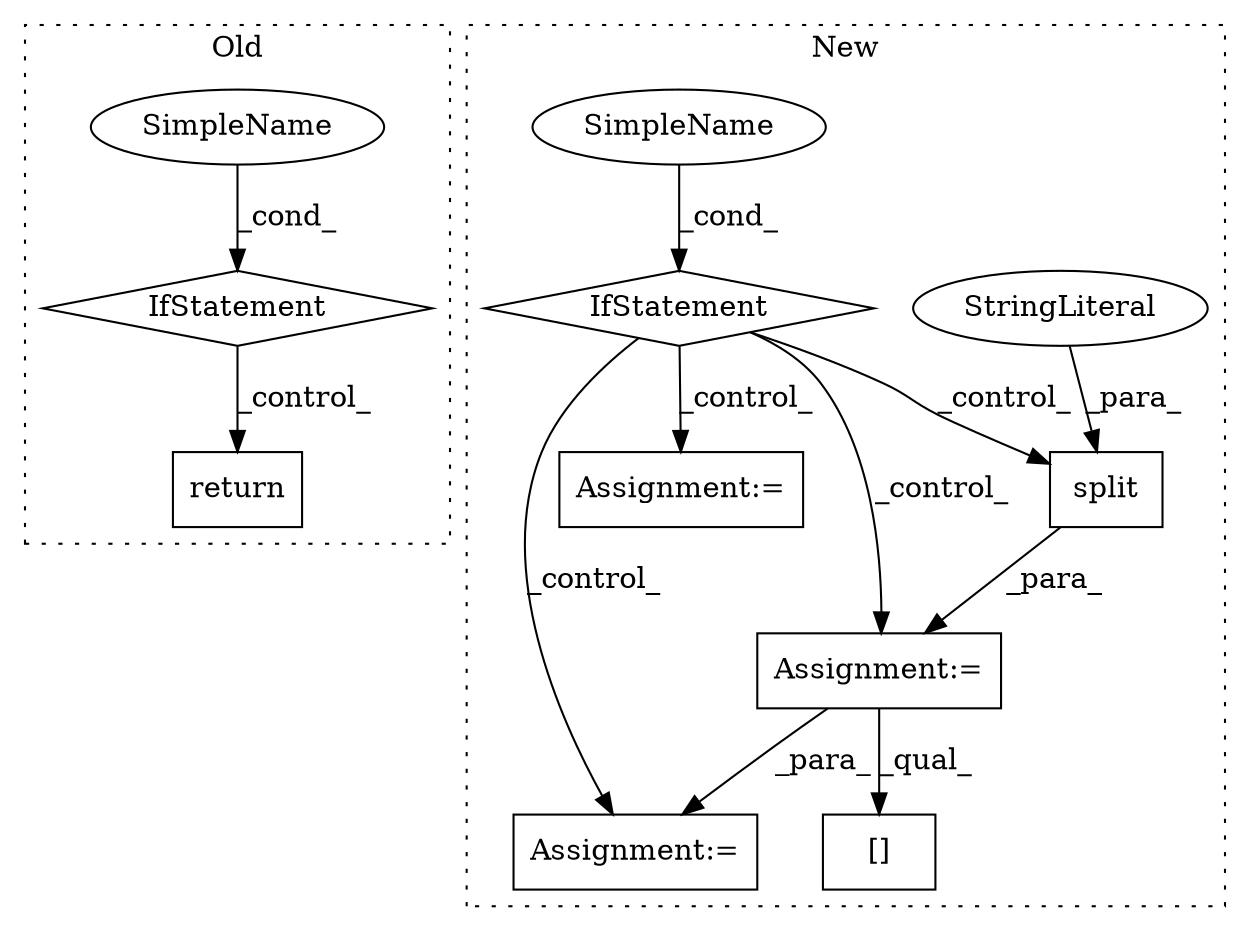 digraph G {
subgraph cluster0 {
1 [label="return" a="41" s="1800" l="7" shape="box"];
9 [label="IfStatement" a="25" s="1737,1754" l="4,2" shape="diamond"];
11 [label="SimpleName" a="42" s="" l="" shape="ellipse"];
label = "Old";
style="dotted";
}
subgraph cluster1 {
2 [label="split" a="32" s="3294,3304" l="6,1" shape="box"];
3 [label="Assignment:=" a="7" s="3413" l="1" shape="box"];
4 [label="StringLiteral" a="45" s="3300" l="4" shape="ellipse"];
5 [label="SimpleName" a="42" s="" l="" shape="ellipse"];
6 [label="IfStatement" a="25" s="3209,3227" l="4,2" shape="diamond"];
7 [label="Assignment:=" a="7" s="3335" l="1" shape="box"];
8 [label="Assignment:=" a="7" s="3281" l="1" shape="box"];
10 [label="[]" a="2" s="3527,3537" l="9,1" shape="box"];
label = "New";
style="dotted";
}
2 -> 8 [label="_para_"];
4 -> 2 [label="_para_"];
5 -> 6 [label="_cond_"];
6 -> 8 [label="_control_"];
6 -> 7 [label="_control_"];
6 -> 3 [label="_control_"];
6 -> 2 [label="_control_"];
8 -> 10 [label="_qual_"];
8 -> 3 [label="_para_"];
9 -> 1 [label="_control_"];
11 -> 9 [label="_cond_"];
}